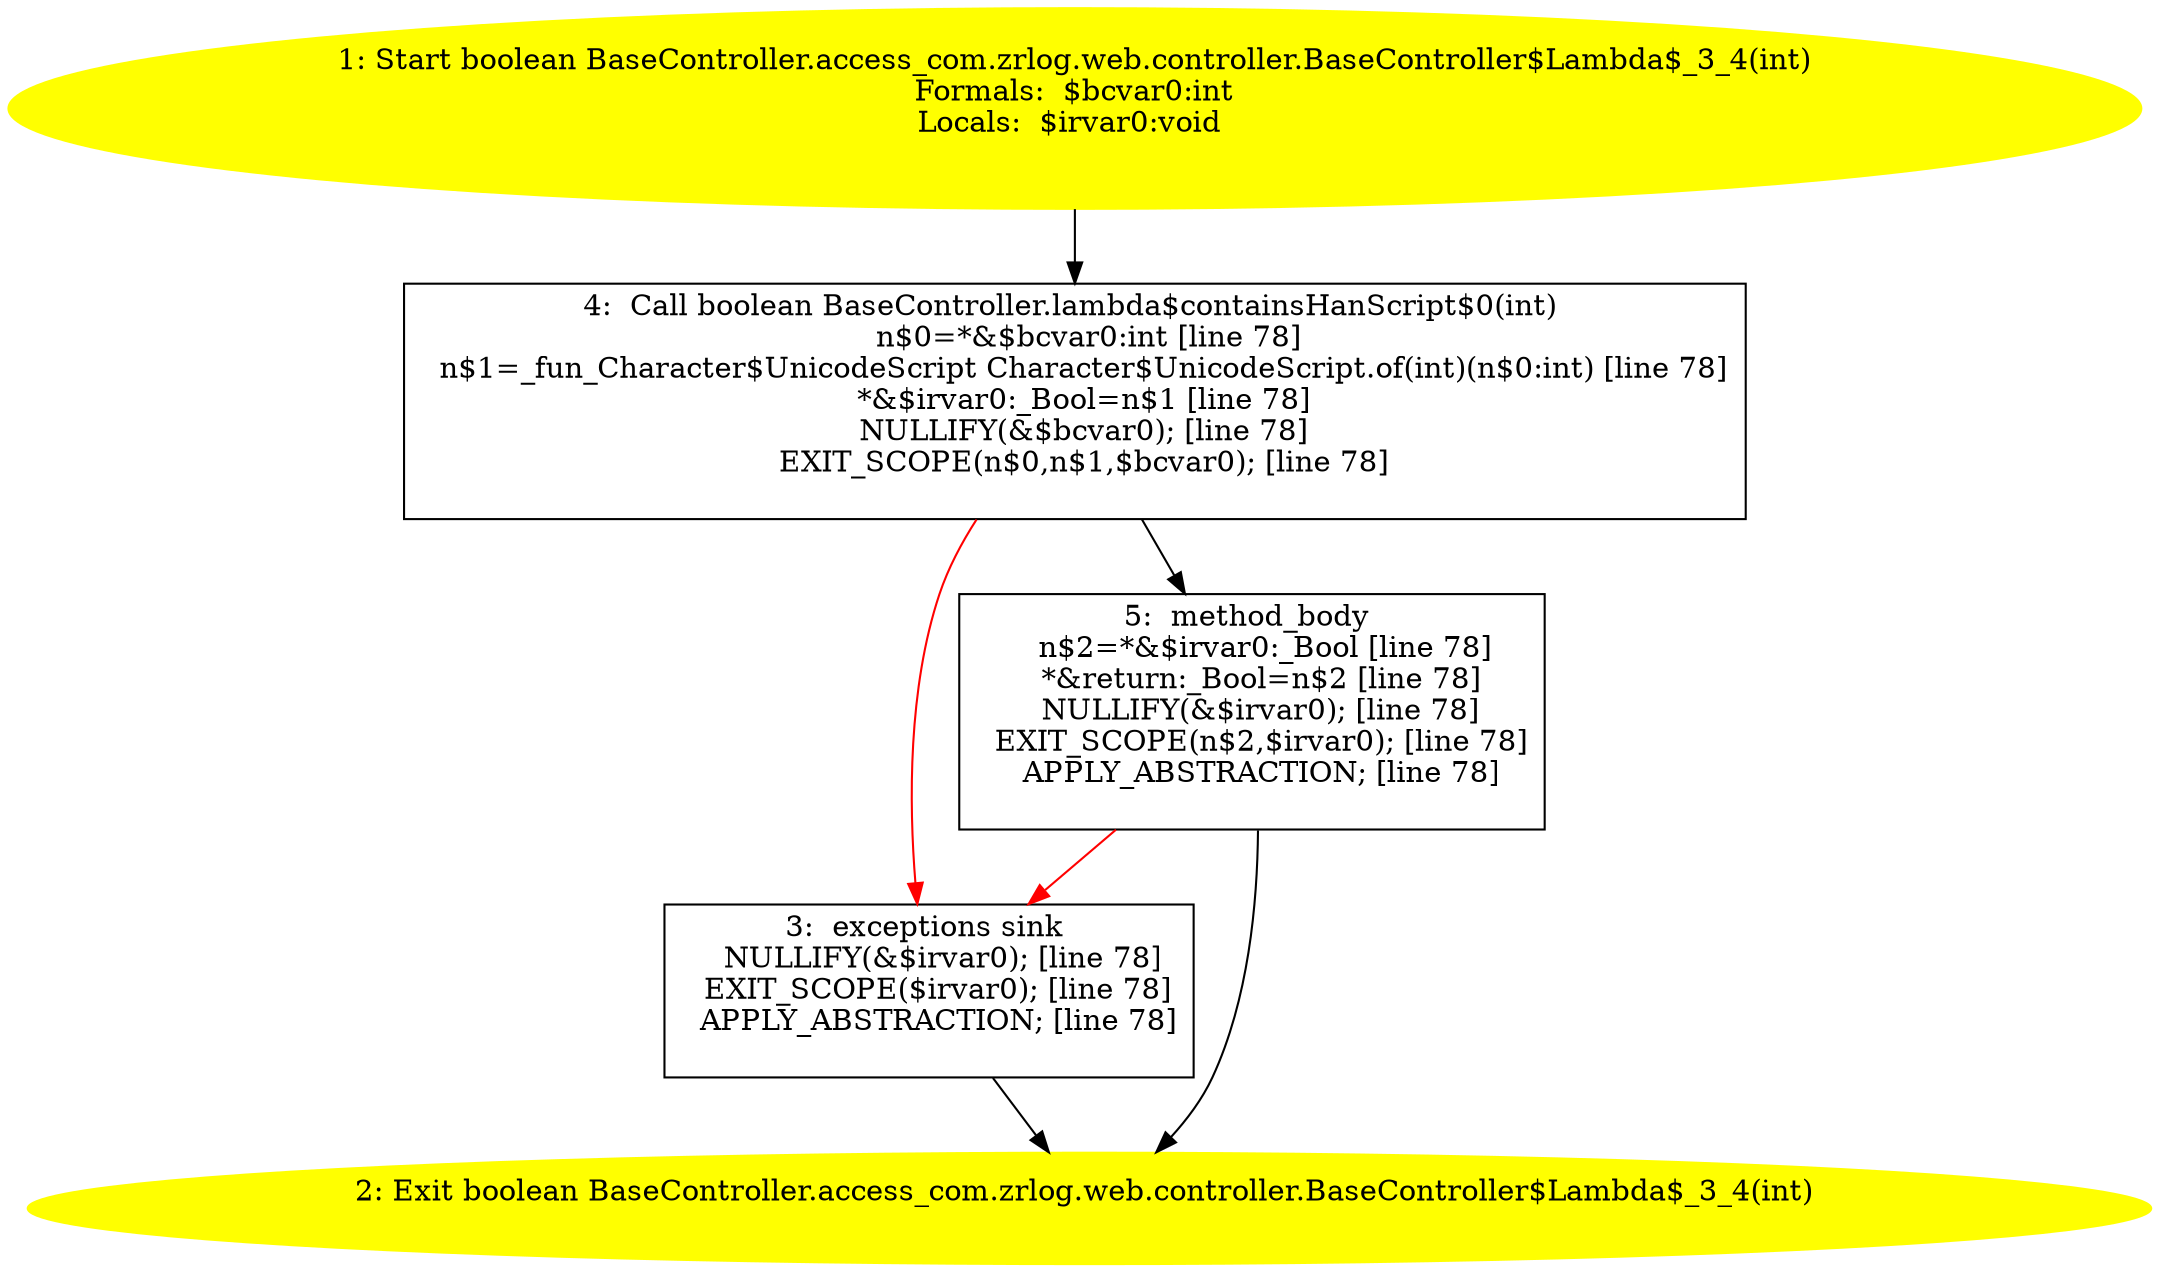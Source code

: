 /* @generated */
digraph cfg {
"com.zrlog.web.controller.BaseController.access_com.zrlog.web.controller.BaseController$Lambda$_3_4(i.13da1106b8171f0756ec7115b5a5adee_1" [label="1: Start boolean BaseController.access_com.zrlog.web.controller.BaseController$Lambda$_3_4(int)\nFormals:  $bcvar0:int\nLocals:  $irvar0:void \n  " color=yellow style=filled]
	

	 "com.zrlog.web.controller.BaseController.access_com.zrlog.web.controller.BaseController$Lambda$_3_4(i.13da1106b8171f0756ec7115b5a5adee_1" -> "com.zrlog.web.controller.BaseController.access_com.zrlog.web.controller.BaseController$Lambda$_3_4(i.13da1106b8171f0756ec7115b5a5adee_4" ;
"com.zrlog.web.controller.BaseController.access_com.zrlog.web.controller.BaseController$Lambda$_3_4(i.13da1106b8171f0756ec7115b5a5adee_2" [label="2: Exit boolean BaseController.access_com.zrlog.web.controller.BaseController$Lambda$_3_4(int) \n  " color=yellow style=filled]
	

"com.zrlog.web.controller.BaseController.access_com.zrlog.web.controller.BaseController$Lambda$_3_4(i.13da1106b8171f0756ec7115b5a5adee_3" [label="3:  exceptions sink \n   NULLIFY(&$irvar0); [line 78]\n  EXIT_SCOPE($irvar0); [line 78]\n  APPLY_ABSTRACTION; [line 78]\n " shape="box"]
	

	 "com.zrlog.web.controller.BaseController.access_com.zrlog.web.controller.BaseController$Lambda$_3_4(i.13da1106b8171f0756ec7115b5a5adee_3" -> "com.zrlog.web.controller.BaseController.access_com.zrlog.web.controller.BaseController$Lambda$_3_4(i.13da1106b8171f0756ec7115b5a5adee_2" ;
"com.zrlog.web.controller.BaseController.access_com.zrlog.web.controller.BaseController$Lambda$_3_4(i.13da1106b8171f0756ec7115b5a5adee_4" [label="4:  Call boolean BaseController.lambda$containsHanScript$0(int) \n   n$0=*&$bcvar0:int [line 78]\n  n$1=_fun_Character$UnicodeScript Character$UnicodeScript.of(int)(n$0:int) [line 78]\n  *&$irvar0:_Bool=n$1 [line 78]\n  NULLIFY(&$bcvar0); [line 78]\n  EXIT_SCOPE(n$0,n$1,$bcvar0); [line 78]\n " shape="box"]
	

	 "com.zrlog.web.controller.BaseController.access_com.zrlog.web.controller.BaseController$Lambda$_3_4(i.13da1106b8171f0756ec7115b5a5adee_4" -> "com.zrlog.web.controller.BaseController.access_com.zrlog.web.controller.BaseController$Lambda$_3_4(i.13da1106b8171f0756ec7115b5a5adee_5" ;
	 "com.zrlog.web.controller.BaseController.access_com.zrlog.web.controller.BaseController$Lambda$_3_4(i.13da1106b8171f0756ec7115b5a5adee_4" -> "com.zrlog.web.controller.BaseController.access_com.zrlog.web.controller.BaseController$Lambda$_3_4(i.13da1106b8171f0756ec7115b5a5adee_3" [color="red" ];
"com.zrlog.web.controller.BaseController.access_com.zrlog.web.controller.BaseController$Lambda$_3_4(i.13da1106b8171f0756ec7115b5a5adee_5" [label="5:  method_body \n   n$2=*&$irvar0:_Bool [line 78]\n  *&return:_Bool=n$2 [line 78]\n  NULLIFY(&$irvar0); [line 78]\n  EXIT_SCOPE(n$2,$irvar0); [line 78]\n  APPLY_ABSTRACTION; [line 78]\n " shape="box"]
	

	 "com.zrlog.web.controller.BaseController.access_com.zrlog.web.controller.BaseController$Lambda$_3_4(i.13da1106b8171f0756ec7115b5a5adee_5" -> "com.zrlog.web.controller.BaseController.access_com.zrlog.web.controller.BaseController$Lambda$_3_4(i.13da1106b8171f0756ec7115b5a5adee_2" ;
	 "com.zrlog.web.controller.BaseController.access_com.zrlog.web.controller.BaseController$Lambda$_3_4(i.13da1106b8171f0756ec7115b5a5adee_5" -> "com.zrlog.web.controller.BaseController.access_com.zrlog.web.controller.BaseController$Lambda$_3_4(i.13da1106b8171f0756ec7115b5a5adee_3" [color="red" ];
}

